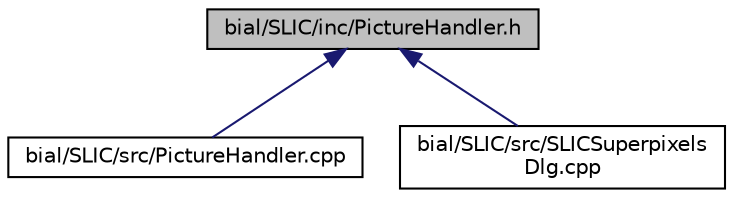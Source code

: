 digraph "bial/SLIC/inc/PictureHandler.h"
{
  edge [fontname="Helvetica",fontsize="10",labelfontname="Helvetica",labelfontsize="10"];
  node [fontname="Helvetica",fontsize="10",shape=record];
  Node1 [label="bial/SLIC/inc/PictureHandler.h",height=0.2,width=0.4,color="black", fillcolor="grey75", style="filled", fontcolor="black"];
  Node1 -> Node2 [dir="back",color="midnightblue",fontsize="10",style="solid",fontname="Helvetica"];
  Node2 [label="bial/SLIC/src/PictureHandler.cpp",height=0.2,width=0.4,color="black", fillcolor="white", style="filled",URL="$_picture_handler_8cpp.html"];
  Node1 -> Node3 [dir="back",color="midnightblue",fontsize="10",style="solid",fontname="Helvetica"];
  Node3 [label="bial/SLIC/src/SLICSuperpixels\lDlg.cpp",height=0.2,width=0.4,color="black", fillcolor="white", style="filled",URL="$_s_l_i_c_superpixels_dlg_8cpp.html"];
}
